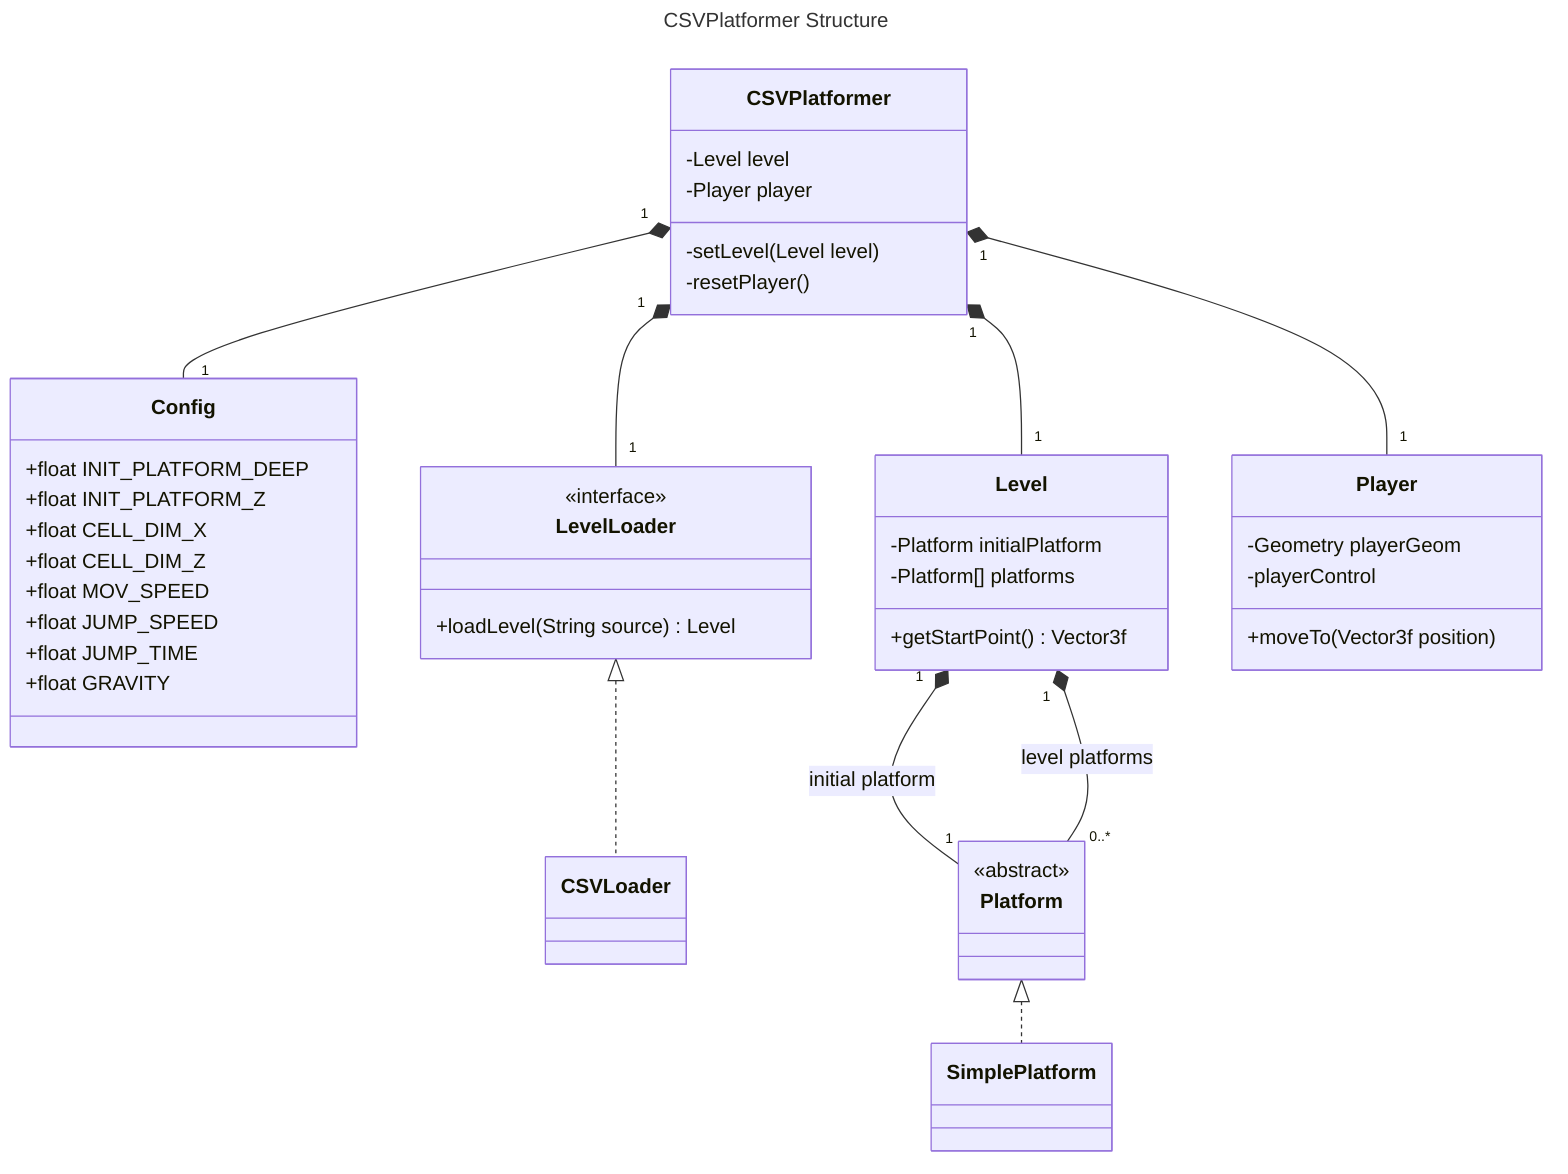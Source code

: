 ---
title: CSVPlatformer Structure
---
classDiagram
    class CSVPlatformer {
        -Level level
        -Player player
        -setLevel(Level level)
        -resetPlayer()
    }
    class Config {
        +float INIT_PLATFORM_DEEP
        +float INIT_PLATFORM_Z
        +float CELL_DIM_X
        +float CELL_DIM_Z
        +float MOV_SPEED
        +float JUMP_SPEED
        +float JUMP_TIME
        +float GRAVITY
    }
    class LevelLoader {
        <<interface>>
        +loadLevel(String source) Level
    }
    class CSVLoader
    class Level {
        -Platform initialPlatform
        -Platform[] platforms
        +getStartPoint() Vector3f
    }
    class Player {
        -Geometry playerGeom
        -playerControl
        +moveTo(Vector3f position)
    }
    class Platform {
        <<abstract>>
    }
    class SimplePlatform

    CSVPlatformer "1" *-- "1" Config
    CSVPlatformer "1" *-- "1" LevelLoader
    LevelLoader <|.. CSVLoader
    CSVPlatformer "1" *-- "1" Level
    CSVPlatformer "1" *-- "1" Player
    Level "1" *-- "1" Platform: initial platform
    Level "1" *-- "0..*" Platform: level platforms
    Platform <|.. SimplePlatform